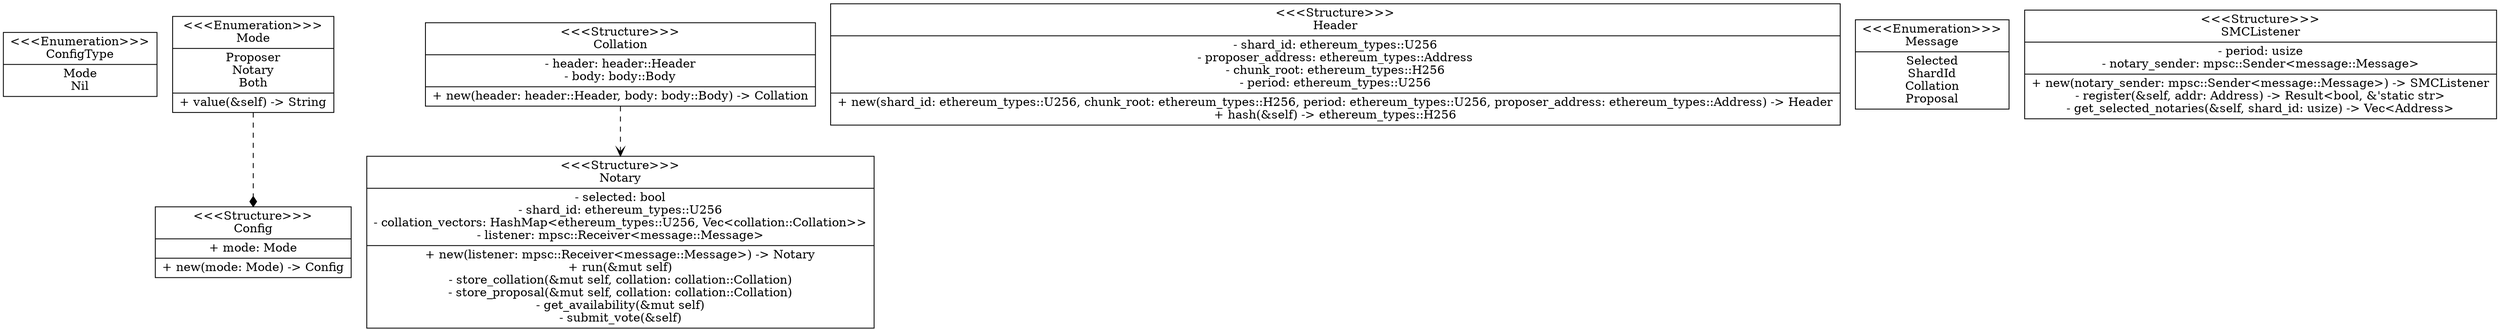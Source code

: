 digraph ml {
    ndConfigType[label="{&lt;&lt;&lt;Enumeration&gt;&gt;&gt;\nConfigType|Mode\nNil}"][shape="record"];
    ndMode[label="{&lt;&lt;&lt;Enumeration&gt;&gt;&gt;\nMode|Proposer\nNotary\nBoth|+ value(&amp;self) -&gt; String}"][shape="record"];
    ndConfig[label="{&lt;&lt;&lt;Structure&gt;&gt;&gt;\nConfig|+ mode: Mode|+ new(mode: Mode) -&gt; Config}"][shape="record"];
    ndCollation[label="{&lt;&lt;&lt;Structure&gt;&gt;&gt;\nCollation|- header: header::Header\n- body: body::Body|+ new(header: header::Header, body: body::Body) -&gt; Collation}"][shape="record"];
    ndHeader[label="{&lt;&lt;&lt;Structure&gt;&gt;&gt;\nHeader|- shard_id: ethereum_types::U256\n- proposer_address: ethereum_types::Address\n- chunk_root: ethereum_types::H256\n- period: ethereum_types::U256|+ new(shard_id: ethereum_types::U256, chunk_root: ethereum_types::H256, period: ethereum_types::U256, proposer_address: ethereum_types::Address) -&gt; Header\n+ hash(&amp;self) -&gt; ethereum_types::H256}"][shape="record"];
    ndMessage[label="{&lt;&lt;&lt;Enumeration&gt;&gt;&gt;\nMessage|Selected\nShardId\nCollation\nProposal}"][shape="record"];
    ndNotary[label="{&lt;&lt;&lt;Structure&gt;&gt;&gt;\nNotary|- selected: bool\n- shard_id: ethereum_types::U256\n- collation_vectors: HashMap&lt;ethereum_types::U256, Vec&lt;collation::Collation&gt;&gt;\n- listener: mpsc::Receiver&lt;message::Message&gt;|+ new(listener: mpsc::Receiver&lt;message::Message&gt;) -&gt; Notary\n+ run(&amp;mut self)\n- store_collation(&amp;mut self, collation: collation::Collation)\n- store_proposal(&amp;mut self, collation: collation::Collation)\n- get_availability(&amp;mut self)\n- submit_vote(&amp;self)}"][shape="record"];
    ndSMCListener[label="{&lt;&lt;&lt;Structure&gt;&gt;&gt;\nSMCListener|- period: usize\n- notary_sender: mpsc::Sender&lt;message::Message&gt;|+ new(notary_sender: mpsc::Sender&lt;message::Message&gt;) -&gt; SMCListener\n- register(&amp;self, addr: Address) -&gt; Result&lt;bool, &amp;\'static str&gt;\n- get_selected_notaries(&amp;self, shard_id: usize) -&gt; Vec&lt;Address&gt;}"][shape="record"];
    ndMode -> ndConfig[label=""][style="dashed"][arrowhead="diamond"];
    ndCollation -> ndNotary[label=""][style="dashed"][arrowhead="vee"];
}
